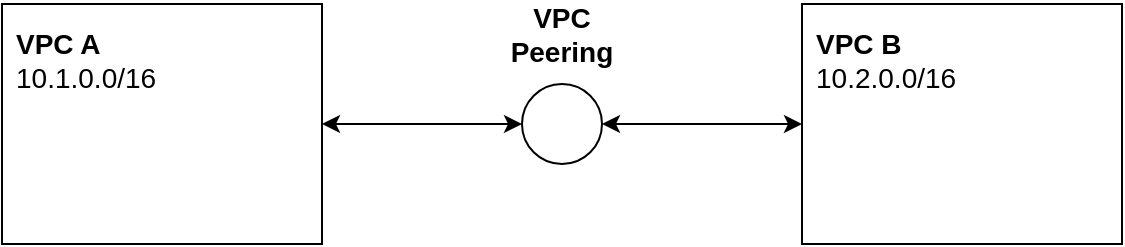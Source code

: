 <mxfile version="24.7.17">
  <diagram name="Page-1" id="AYU10W_wuZIJJQxBKckb">
    <mxGraphModel dx="1847" dy="1375" grid="1" gridSize="10" guides="1" tooltips="1" connect="1" arrows="1" fold="1" page="1" pageScale="1" pageWidth="1000" pageHeight="1000" math="0" shadow="0">
      <root>
        <mxCell id="0" />
        <mxCell id="1" parent="0" />
        <mxCell id="X9ErEhTLX7Dl1D5zabpE-2" value="&lt;b&gt;VPC A&lt;/b&gt;&lt;div style=&quot;font-size: 14px;&quot;&gt;&lt;span style=&quot;background-color: initial;&quot;&gt;10.1.0.0/16&lt;/span&gt;&lt;br&gt;&lt;/div&gt;" style="rounded=0;whiteSpace=wrap;html=1;fontSize=14;verticalAlign=top;align=left;spacing=7.874;" vertex="1" parent="1">
          <mxGeometry x="80" y="120" width="160" height="120" as="geometry" />
        </mxCell>
        <mxCell id="X9ErEhTLX7Dl1D5zabpE-3" value="&lt;b&gt;VPC B&lt;/b&gt;&lt;div style=&quot;font-size: 14px;&quot;&gt;&lt;span style=&quot;background-color: initial;&quot;&gt;10.2.0.0/16&lt;/span&gt;&lt;br&gt;&lt;/div&gt;" style="rounded=0;whiteSpace=wrap;html=1;fontSize=14;verticalAlign=top;align=left;spacing=7.874;" vertex="1" parent="1">
          <mxGeometry x="480" y="120" width="160" height="120" as="geometry" />
        </mxCell>
        <mxCell id="X9ErEhTLX7Dl1D5zabpE-5" value="" style="edgeStyle=orthogonalEdgeStyle;rounded=0;orthogonalLoop=1;jettySize=auto;html=1;startArrow=classic;startFill=1;" edge="1" parent="1" source="X9ErEhTLX7Dl1D5zabpE-4" target="X9ErEhTLX7Dl1D5zabpE-3">
          <mxGeometry relative="1" as="geometry" />
        </mxCell>
        <mxCell id="X9ErEhTLX7Dl1D5zabpE-6" value="" style="edgeStyle=orthogonalEdgeStyle;rounded=0;orthogonalLoop=1;jettySize=auto;html=1;startArrow=classic;startFill=1;" edge="1" parent="1" source="X9ErEhTLX7Dl1D5zabpE-4" target="X9ErEhTLX7Dl1D5zabpE-2">
          <mxGeometry relative="1" as="geometry" />
        </mxCell>
        <mxCell id="X9ErEhTLX7Dl1D5zabpE-4" value="" style="ellipse;whiteSpace=wrap;html=1;" vertex="1" parent="1">
          <mxGeometry x="340" y="160" width="40" height="40" as="geometry" />
        </mxCell>
        <mxCell id="X9ErEhTLX7Dl1D5zabpE-7" value="VPC&lt;br style=&quot;font-size: 14px;&quot;&gt;Peering" style="text;html=1;align=center;verticalAlign=middle;whiteSpace=wrap;rounded=0;fontSize=14;fontStyle=1" vertex="1" parent="1">
          <mxGeometry x="330" y="120" width="60" height="30" as="geometry" />
        </mxCell>
      </root>
    </mxGraphModel>
  </diagram>
</mxfile>
